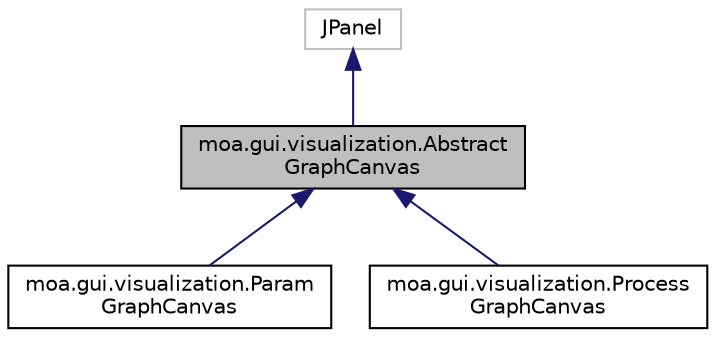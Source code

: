 digraph "moa.gui.visualization.AbstractGraphCanvas"
{
 // LATEX_PDF_SIZE
  edge [fontname="Helvetica",fontsize="10",labelfontname="Helvetica",labelfontsize="10"];
  node [fontname="Helvetica",fontsize="10",shape=record];
  Node1 [label="moa.gui.visualization.Abstract\lGraphCanvas",height=0.2,width=0.4,color="black", fillcolor="grey75", style="filled", fontcolor="black",tooltip=" "];
  Node2 -> Node1 [dir="back",color="midnightblue",fontsize="10",style="solid"];
  Node2 [label="JPanel",height=0.2,width=0.4,color="grey75", fillcolor="white", style="filled",tooltip=" "];
  Node1 -> Node3 [dir="back",color="midnightblue",fontsize="10",style="solid"];
  Node3 [label="moa.gui.visualization.Param\lGraphCanvas",height=0.2,width=0.4,color="black", fillcolor="white", style="filled",URL="$classmoa_1_1gui_1_1visualization_1_1_param_graph_canvas.html",tooltip=" "];
  Node1 -> Node4 [dir="back",color="midnightblue",fontsize="10",style="solid"];
  Node4 [label="moa.gui.visualization.Process\lGraphCanvas",height=0.2,width=0.4,color="black", fillcolor="white", style="filled",URL="$classmoa_1_1gui_1_1visualization_1_1_process_graph_canvas.html",tooltip=" "];
}
